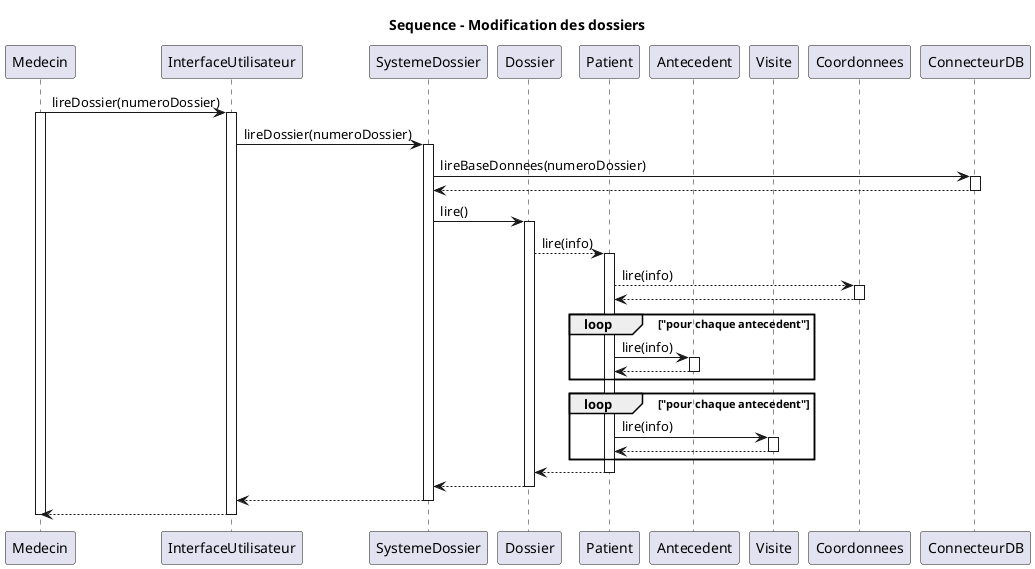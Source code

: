 @startuml sequenceModificationPatient

title Sequence - Modification des dossiers

participant Medecin as M
participant InterfaceUtilisateur as U
participant SystemeDossier as S
participant Dossier as D
participant Patient as P
participant Antecedent as A
participant Visite as V
participant Coordonnees as C
participant ConnecteurDB as DB


M -> U: lireDossier(numeroDossier)
activate M
activate U
U -> S: lireDossier(numeroDossier)
activate S

S -> DB: lireBaseDonnees(numeroDossier)
activate DB
DB --> S
deactivate DB


S -> D: lire()
activate D
D --> P: lire(info)
activate P
P --> C: lire(info)
activate C
C --> P
deactivate C



loop "pour chaque antecedent"
  P -> A: lire(info)
  activate A
  A --> P
  deactivate A
end loop

loop "pour chaque antecedent"
  P -> V: lire(info)
  activate V
  V --> P
  deactivate V
end loop

P --> D
deactivate P
D --> S
deactivate D

S --> U
deactivate S
U --> M
deactivate U
deactivate M

@enduml
